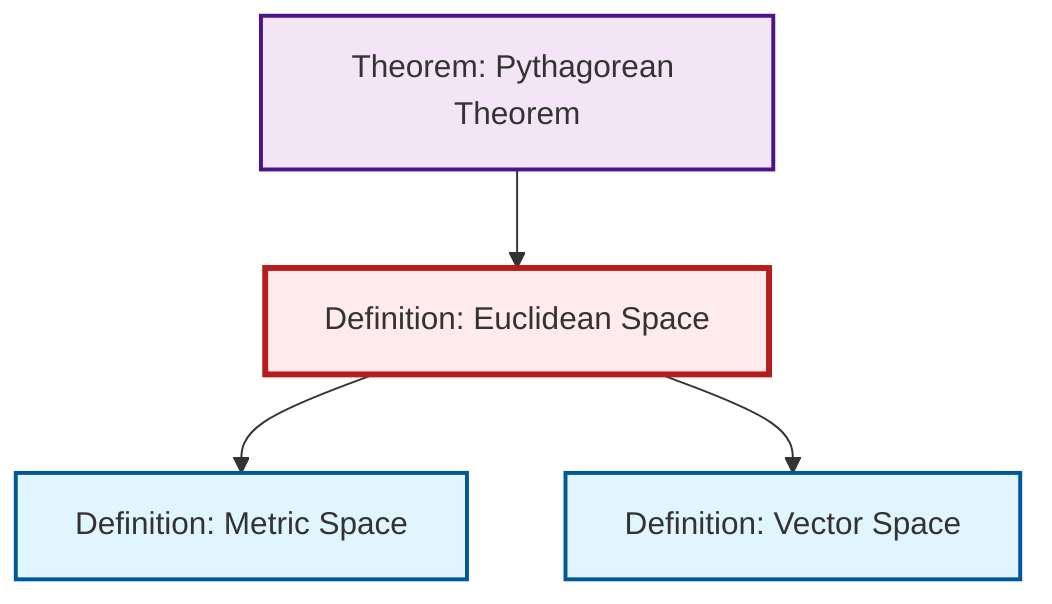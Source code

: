 graph TD
    classDef definition fill:#e1f5fe,stroke:#01579b,stroke-width:2px
    classDef theorem fill:#f3e5f5,stroke:#4a148c,stroke-width:2px
    classDef axiom fill:#fff3e0,stroke:#e65100,stroke-width:2px
    classDef example fill:#e8f5e9,stroke:#1b5e20,stroke-width:2px
    classDef current fill:#ffebee,stroke:#b71c1c,stroke-width:3px
    def-metric-space["Definition: Metric Space"]:::definition
    thm-pythagorean["Theorem: Pythagorean Theorem"]:::theorem
    def-vector-space["Definition: Vector Space"]:::definition
    def-euclidean-space["Definition: Euclidean Space"]:::definition
    def-euclidean-space --> def-metric-space
    def-euclidean-space --> def-vector-space
    thm-pythagorean --> def-euclidean-space
    class def-euclidean-space current